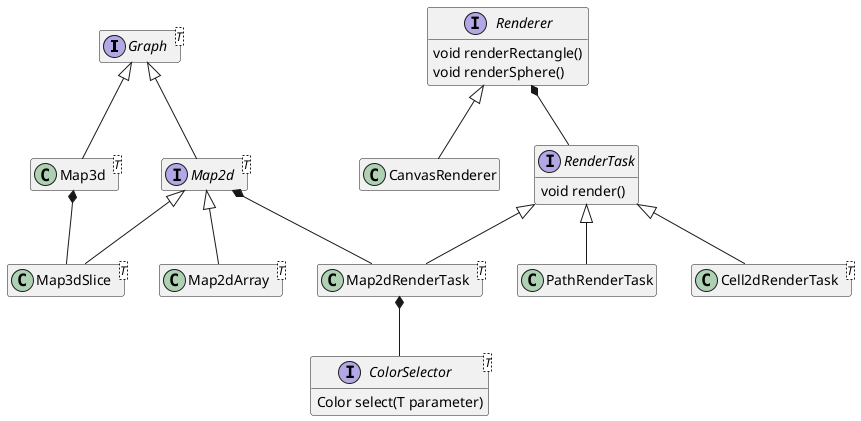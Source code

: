 @startuml

hide empty members

interface Graph<T>
interface Map2d<T>
class Map2dArray<T>
class Map3d<T>
class Map3dSlice<T>

interface Renderer {
  void renderRectangle()
  void renderSphere()
}
class CanvasRenderer

interface RenderTask {
  void render()
}
class Map2dRenderTask<T>
class Cell2dRenderTask<T>
class PathRenderTask

interface ColorSelector<T> {
  Color select(T parameter)
}

Graph <|-- Map2d
Graph <|-- Map3d

Map2d <|-- Map2dArray
Map2d <|-- Map3dSlice
Map2d *-- Map2dRenderTask

Map3d *-- Map3dSlice

Renderer <|-- CanvasRenderer
Renderer *-- RenderTask

Map2dRenderTask *-- ColorSelector

RenderTask <|-- Map2dRenderTask
RenderTask <|-- Cell2dRenderTask
RenderTask <|-- PathRenderTask


@enduml